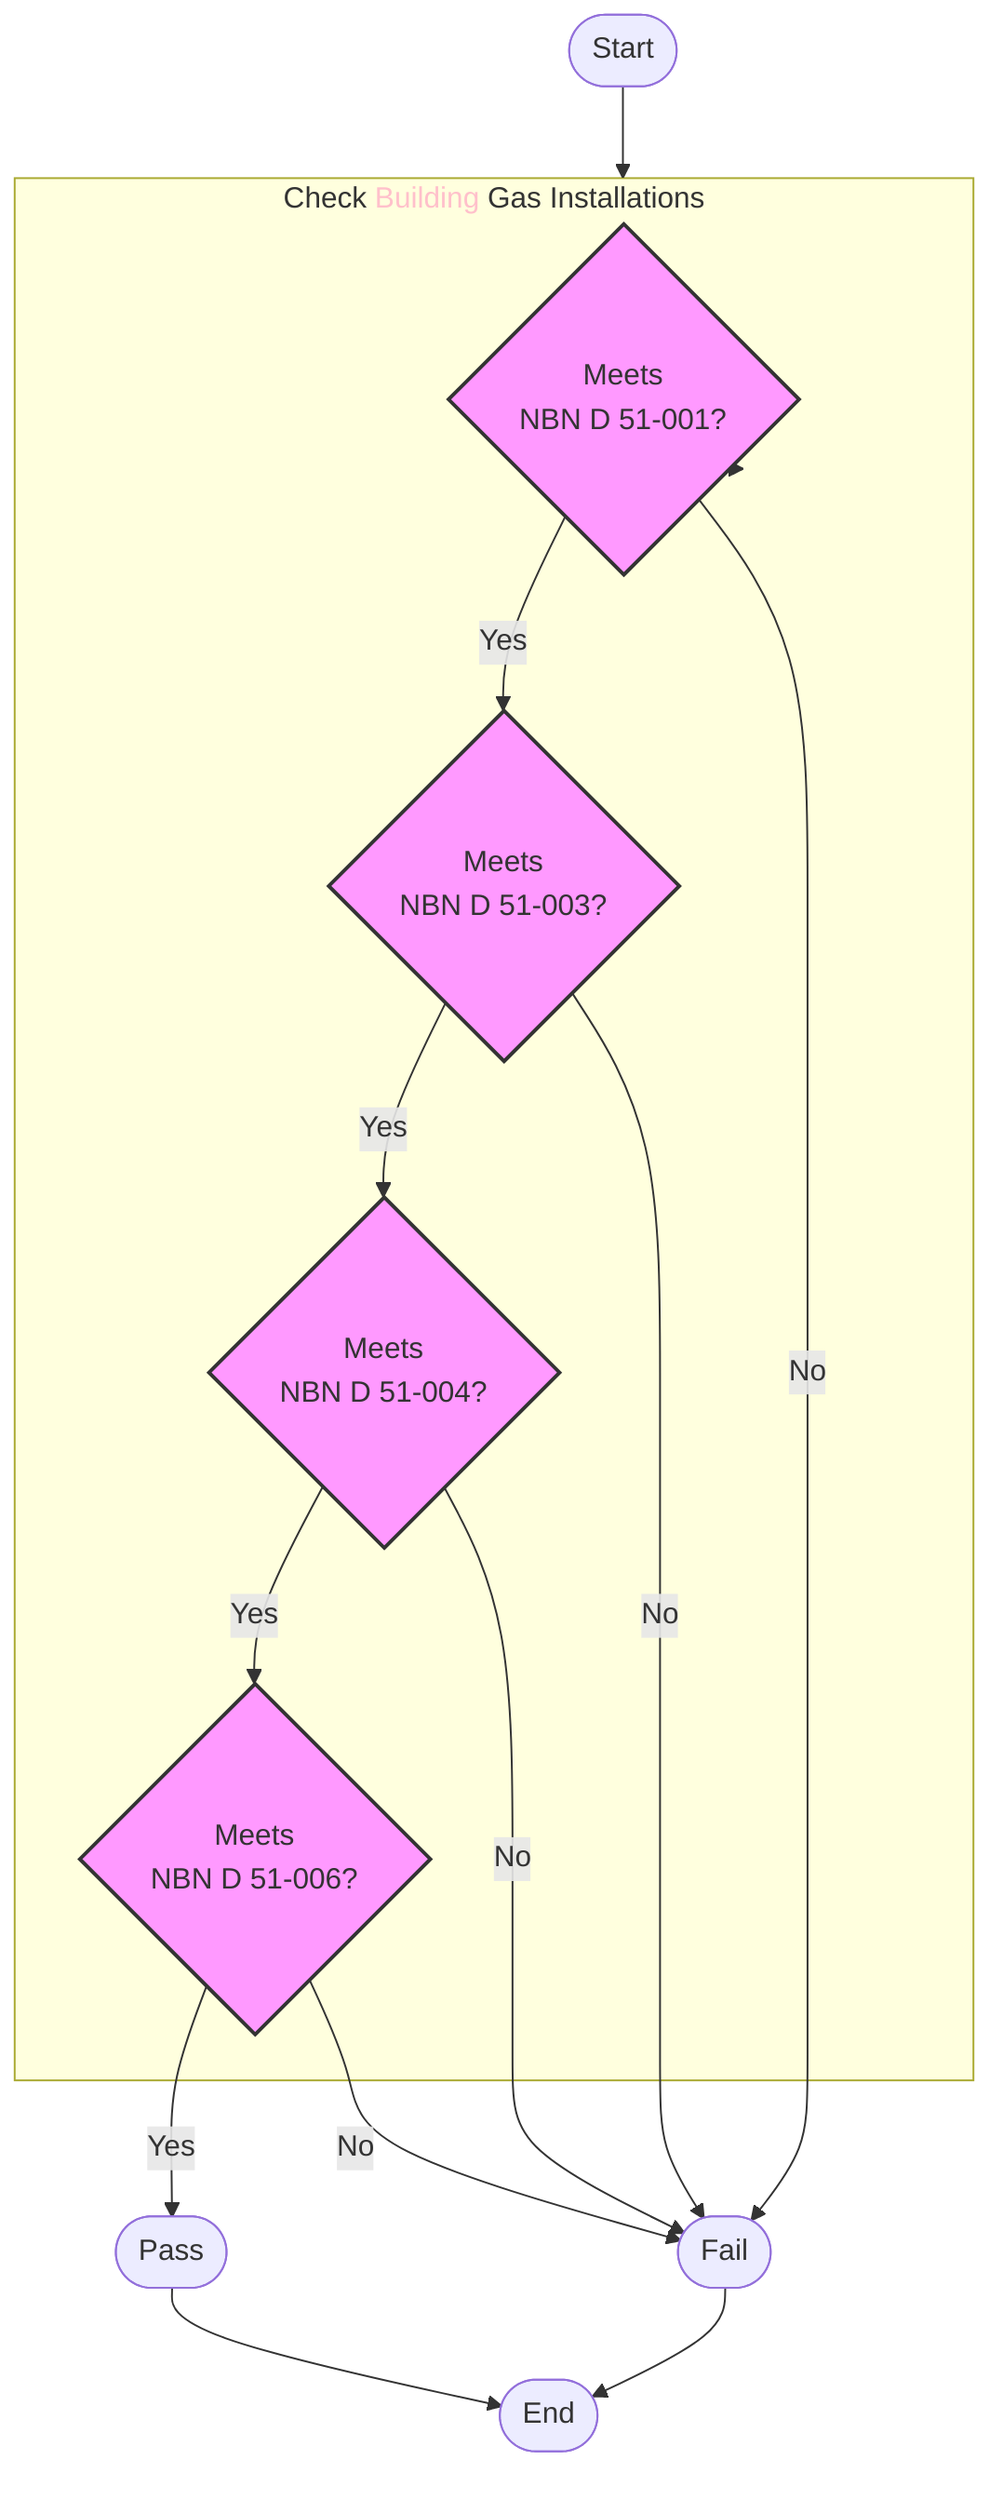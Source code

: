 flowchart TD
    start([Start]) --> CheckInstallations

    subgraph CheckInstallations[Check <font color='pink'>Building</font> Gas Installations]
        CheckNBND51001{Meets<br>NBN D 51-001?}
        CheckNBND51003{Meets<br>NBN D 51-003?}
        CheckNBND51004{Meets<br>NBN D 51-004?}
        CheckNBND51006{Meets<br>NBN D 51-006?}
    end

    CheckInstallations --> CheckNBND51001
    CheckNBND51001 -->|Yes| CheckNBND51003
    CheckNBND51001 -->|No| Fail

    CheckNBND51003 -->|Yes| CheckNBND51004
    CheckNBND51003 -->|No| Fail

    CheckNBND51004 -->|Yes| CheckNBND51006
    CheckNBND51004 -->|No| Fail

    CheckNBND51006 -->|Yes| Pass
    CheckNBND51006 -->|No| Fail

    Pass([Pass]) --> End
    Fail([Fail]) --> End
    End([End])

    style CheckNBND51001 fill:#f9f,stroke:#333,stroke-width:2px
    style CheckNBND51003 fill:#f9f,stroke:#333,stroke-width:2px
    style CheckNBND51004 fill:#f9f,stroke:#333,stroke-width:2px
    style CheckNBND51006 fill:#f9f,stroke:#333,stroke-width:2px